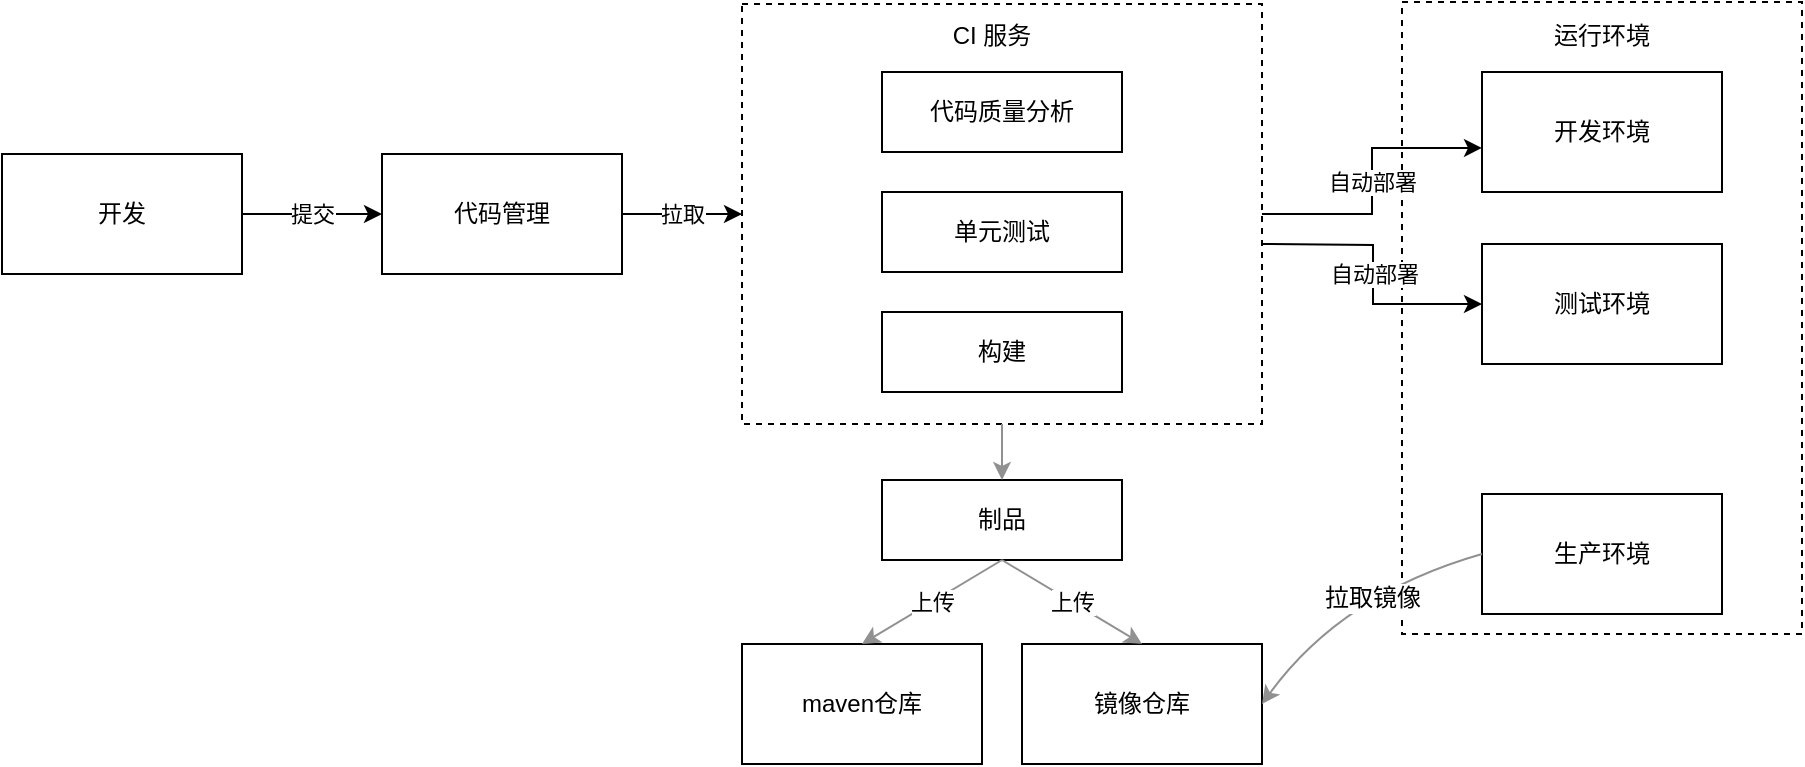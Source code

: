 <mxfile version="12.9.3" type="github">
  <diagram id="WI9T0HZ2pTsCkuznbFz-" name="Page-1">
    <mxGraphModel dx="1422" dy="794" grid="1" gridSize="10" guides="1" tooltips="1" connect="1" arrows="1" fold="1" page="1" pageScale="1" pageWidth="1169" pageHeight="827" math="0" shadow="0">
      <root>
        <mxCell id="0" />
        <mxCell id="1" parent="0" />
        <mxCell id="pKDJgcheWdyCbOi9JpQY-22" value="" style="rounded=0;whiteSpace=wrap;html=1;strokeColor=#000000;fillColor=none;dashed=1;" vertex="1" parent="1">
          <mxGeometry x="770" y="204" width="200" height="316" as="geometry" />
        </mxCell>
        <mxCell id="pKDJgcheWdyCbOi9JpQY-24" value="自动部署" style="edgeStyle=orthogonalEdgeStyle;rounded=0;orthogonalLoop=1;jettySize=auto;html=1;entryX=0;entryY=0.633;entryDx=0;entryDy=0;entryPerimeter=0;" edge="1" parent="1" source="pKDJgcheWdyCbOi9JpQY-12" target="pKDJgcheWdyCbOi9JpQY-10">
          <mxGeometry relative="1" as="geometry" />
        </mxCell>
        <mxCell id="pKDJgcheWdyCbOi9JpQY-12" value="" style="rounded=0;whiteSpace=wrap;html=1;strokeColor=#000000;fillColor=none;dashed=1;" vertex="1" parent="1">
          <mxGeometry x="440" y="205" width="260" height="210" as="geometry" />
        </mxCell>
        <mxCell id="pKDJgcheWdyCbOi9JpQY-16" value="提交" style="edgeStyle=orthogonalEdgeStyle;rounded=0;orthogonalLoop=1;jettySize=auto;html=1;entryX=0;entryY=0.5;entryDx=0;entryDy=0;" edge="1" parent="1" source="pKDJgcheWdyCbOi9JpQY-1" target="pKDJgcheWdyCbOi9JpQY-5">
          <mxGeometry relative="1" as="geometry" />
        </mxCell>
        <mxCell id="pKDJgcheWdyCbOi9JpQY-1" value="开发" style="rounded=0;whiteSpace=wrap;html=1;" vertex="1" parent="1">
          <mxGeometry x="70" y="280" width="120" height="60" as="geometry" />
        </mxCell>
        <mxCell id="pKDJgcheWdyCbOi9JpQY-2" value="构建" style="rounded=0;whiteSpace=wrap;html=1;" vertex="1" parent="1">
          <mxGeometry x="510" y="359" width="120" height="40" as="geometry" />
        </mxCell>
        <mxCell id="pKDJgcheWdyCbOi9JpQY-3" value="生产环境" style="rounded=0;whiteSpace=wrap;html=1;" vertex="1" parent="1">
          <mxGeometry x="810" y="450" width="120" height="60" as="geometry" />
        </mxCell>
        <mxCell id="pKDJgcheWdyCbOi9JpQY-17" value="拉取" style="edgeStyle=orthogonalEdgeStyle;rounded=0;orthogonalLoop=1;jettySize=auto;html=1;entryX=0;entryY=0.5;entryDx=0;entryDy=0;" edge="1" parent="1" source="pKDJgcheWdyCbOi9JpQY-5" target="pKDJgcheWdyCbOi9JpQY-12">
          <mxGeometry relative="1" as="geometry" />
        </mxCell>
        <mxCell id="pKDJgcheWdyCbOi9JpQY-5" value="代码管理" style="rounded=0;whiteSpace=wrap;html=1;" vertex="1" parent="1">
          <mxGeometry x="260" y="280" width="120" height="60" as="geometry" />
        </mxCell>
        <mxCell id="pKDJgcheWdyCbOi9JpQY-6" value="代码质量分析" style="rounded=0;whiteSpace=wrap;html=1;" vertex="1" parent="1">
          <mxGeometry x="510" y="239" width="120" height="40" as="geometry" />
        </mxCell>
        <mxCell id="pKDJgcheWdyCbOi9JpQY-7" value="单元测试" style="rounded=0;whiteSpace=wrap;html=1;" vertex="1" parent="1">
          <mxGeometry x="510" y="299" width="120" height="40" as="geometry" />
        </mxCell>
        <mxCell id="pKDJgcheWdyCbOi9JpQY-8" value="镜像仓库" style="rounded=0;whiteSpace=wrap;html=1;" vertex="1" parent="1">
          <mxGeometry x="580" y="525" width="120" height="60" as="geometry" />
        </mxCell>
        <mxCell id="pKDJgcheWdyCbOi9JpQY-9" value="maven仓库" style="rounded=0;whiteSpace=wrap;html=1;" vertex="1" parent="1">
          <mxGeometry x="440" y="525" width="120" height="60" as="geometry" />
        </mxCell>
        <mxCell id="pKDJgcheWdyCbOi9JpQY-10" value="开发环境" style="rounded=0;whiteSpace=wrap;html=1;" vertex="1" parent="1">
          <mxGeometry x="810" y="239" width="120" height="60" as="geometry" />
        </mxCell>
        <mxCell id="pKDJgcheWdyCbOi9JpQY-11" value="测试环境" style="rounded=0;whiteSpace=wrap;html=1;" vertex="1" parent="1">
          <mxGeometry x="810" y="325" width="120" height="60" as="geometry" />
        </mxCell>
        <mxCell id="pKDJgcheWdyCbOi9JpQY-15" value="CI 服务" style="text;html=1;strokeColor=none;fillColor=none;align=center;verticalAlign=middle;whiteSpace=wrap;rounded=0;" vertex="1" parent="1">
          <mxGeometry x="510" y="211" width="110" height="20" as="geometry" />
        </mxCell>
        <mxCell id="pKDJgcheWdyCbOi9JpQY-23" value="运行环境" style="text;html=1;strokeColor=none;fillColor=none;align=center;verticalAlign=middle;whiteSpace=wrap;rounded=0;" vertex="1" parent="1">
          <mxGeometry x="815" y="211" width="110" height="20" as="geometry" />
        </mxCell>
        <mxCell id="pKDJgcheWdyCbOi9JpQY-31" value="自动部署" style="edgeStyle=orthogonalEdgeStyle;rounded=0;orthogonalLoop=1;jettySize=auto;html=1;entryX=0;entryY=0.5;entryDx=0;entryDy=0;" edge="1" parent="1" target="pKDJgcheWdyCbOi9JpQY-11">
          <mxGeometry relative="1" as="geometry">
            <mxPoint x="700" y="325" as="sourcePoint" />
            <mxPoint x="810" y="291.98" as="targetPoint" />
          </mxGeometry>
        </mxCell>
        <mxCell id="pKDJgcheWdyCbOi9JpQY-32" value="" style="curved=1;endArrow=classic;html=1;exitX=0;exitY=0.5;exitDx=0;exitDy=0;strokeColor=#919191;entryX=1;entryY=0.5;entryDx=0;entryDy=0;" edge="1" parent="1" source="pKDJgcheWdyCbOi9JpQY-3" target="pKDJgcheWdyCbOi9JpQY-8">
          <mxGeometry width="50" height="50" relative="1" as="geometry">
            <mxPoint x="850" y="395" as="sourcePoint" />
            <mxPoint x="680" y="520" as="targetPoint" />
            <Array as="points">
              <mxPoint x="740" y="500" />
            </Array>
          </mxGeometry>
        </mxCell>
        <mxCell id="pKDJgcheWdyCbOi9JpQY-33" value="拉取镜像" style="text;html=1;align=center;verticalAlign=middle;resizable=0;points=[];labelBackgroundColor=#ffffff;" vertex="1" connectable="0" parent="pKDJgcheWdyCbOi9JpQY-32">
          <mxGeometry x="-0.1" y="6" relative="1" as="geometry">
            <mxPoint x="4.12" y="-1.7" as="offset" />
          </mxGeometry>
        </mxCell>
        <mxCell id="pKDJgcheWdyCbOi9JpQY-34" value="制品" style="rounded=0;whiteSpace=wrap;html=1;" vertex="1" parent="1">
          <mxGeometry x="510" y="443" width="120" height="40" as="geometry" />
        </mxCell>
        <mxCell id="pKDJgcheWdyCbOi9JpQY-35" value="上传" style="endArrow=classic;html=1;strokeColor=#919191;exitX=0.5;exitY=1;exitDx=0;exitDy=0;entryX=0.5;entryY=0;entryDx=0;entryDy=0;" edge="1" parent="1" source="pKDJgcheWdyCbOi9JpQY-34" target="pKDJgcheWdyCbOi9JpQY-9">
          <mxGeometry width="50" height="50" relative="1" as="geometry">
            <mxPoint x="560" y="430" as="sourcePoint" />
            <mxPoint x="610" y="380" as="targetPoint" />
          </mxGeometry>
        </mxCell>
        <mxCell id="pKDJgcheWdyCbOi9JpQY-36" value="上传" style="endArrow=classic;html=1;strokeColor=#919191;exitX=0.5;exitY=1;exitDx=0;exitDy=0;entryX=0.5;entryY=0;entryDx=0;entryDy=0;" edge="1" parent="1" source="pKDJgcheWdyCbOi9JpQY-34" target="pKDJgcheWdyCbOi9JpQY-8">
          <mxGeometry width="50" height="50" relative="1" as="geometry">
            <mxPoint x="580" y="493" as="sourcePoint" />
            <mxPoint x="510" y="535" as="targetPoint" />
          </mxGeometry>
        </mxCell>
        <mxCell id="pKDJgcheWdyCbOi9JpQY-37" value="" style="endArrow=classic;html=1;strokeColor=#919191;exitX=0.5;exitY=1;exitDx=0;exitDy=0;" edge="1" parent="1" source="pKDJgcheWdyCbOi9JpQY-12" target="pKDJgcheWdyCbOi9JpQY-34">
          <mxGeometry width="50" height="50" relative="1" as="geometry">
            <mxPoint x="560" y="430" as="sourcePoint" />
            <mxPoint x="610" y="380" as="targetPoint" />
          </mxGeometry>
        </mxCell>
      </root>
    </mxGraphModel>
  </diagram>
</mxfile>
